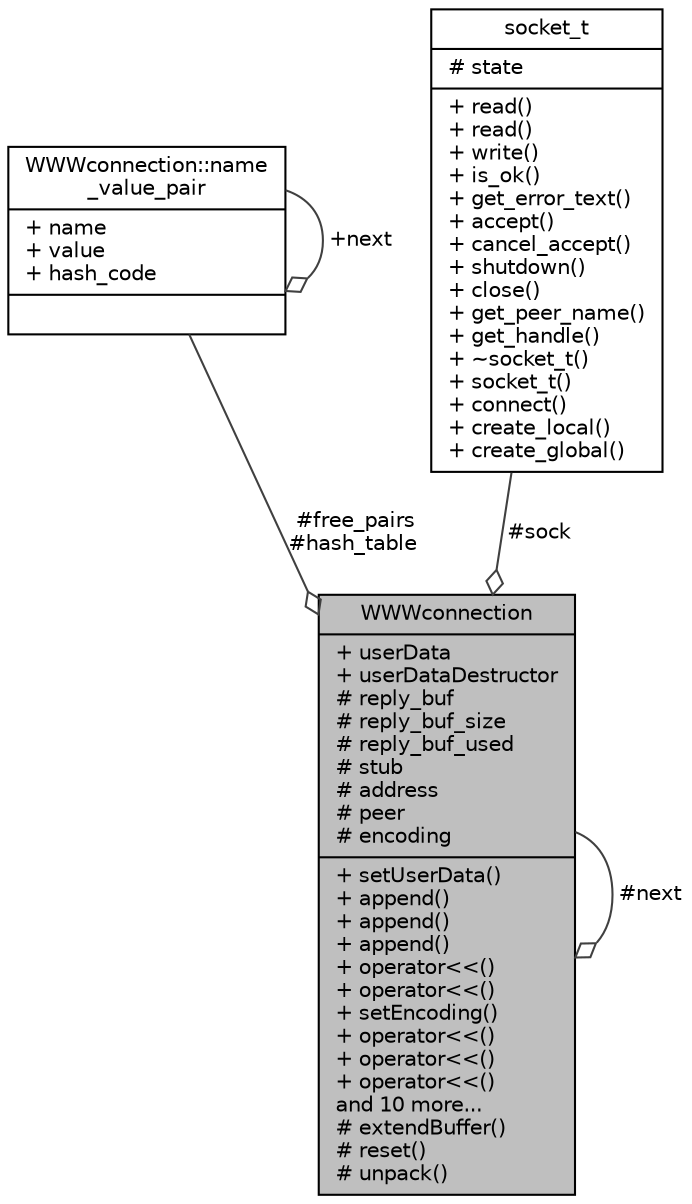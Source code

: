 digraph "WWWconnection"
{
 // INTERACTIVE_SVG=YES
 // LATEX_PDF_SIZE
  edge [fontname="Helvetica",fontsize="10",labelfontname="Helvetica",labelfontsize="10"];
  node [fontname="Helvetica",fontsize="10",shape=record];
  Node1 [label="{WWWconnection\n|+ userData\l+ userDataDestructor\l# reply_buf\l# reply_buf_size\l# reply_buf_used\l# stub\l# address\l# peer\l# encoding\l|+ setUserData()\l+ append()\l+ append()\l+ append()\l+ operator\<\<()\l+ operator\<\<()\l+ setEncoding()\l+ operator\<\<()\l+ operator\<\<()\l+ operator\<\<()\land 10 more...\l# extendBuffer()\l# reset()\l# unpack()\l}",height=0.2,width=0.4,color="black", fillcolor="grey75", style="filled", fontcolor="black",tooltip=" "];
  Node2 -> Node1 [color="grey25",fontsize="10",style="solid",label=" #free_pairs\n#hash_table" ,arrowhead="odiamond",fontname="Helvetica"];
  Node2 [label="{WWWconnection::name\l_value_pair\n|+ name\l+ value\l+ hash_code\l|}",height=0.2,width=0.4,color="black", fillcolor="white", style="filled",URL="$structWWWconnection_1_1name__value__pair.html",tooltip=" "];
  Node2 -> Node2 [color="grey25",fontsize="10",style="solid",label=" +next" ,arrowhead="odiamond",fontname="Helvetica"];
  Node1 -> Node1 [color="grey25",fontsize="10",style="solid",label=" #next" ,arrowhead="odiamond",fontname="Helvetica"];
  Node3 -> Node1 [color="grey25",fontsize="10",style="solid",label=" #sock" ,arrowhead="odiamond",fontname="Helvetica"];
  Node3 [label="{socket_t\n|# state\l|+ read()\l+ read()\l+ write()\l+ is_ok()\l+ get_error_text()\l+ accept()\l+ cancel_accept()\l+ shutdown()\l+ close()\l+ get_peer_name()\l+ get_handle()\l+ ~socket_t()\l+ socket_t()\l+ connect()\l+ create_local()\l+ create_global()\l}",height=0.2,width=0.4,color="black", fillcolor="white", style="filled",URL="$classsocket__t.html",tooltip=" "];
}
